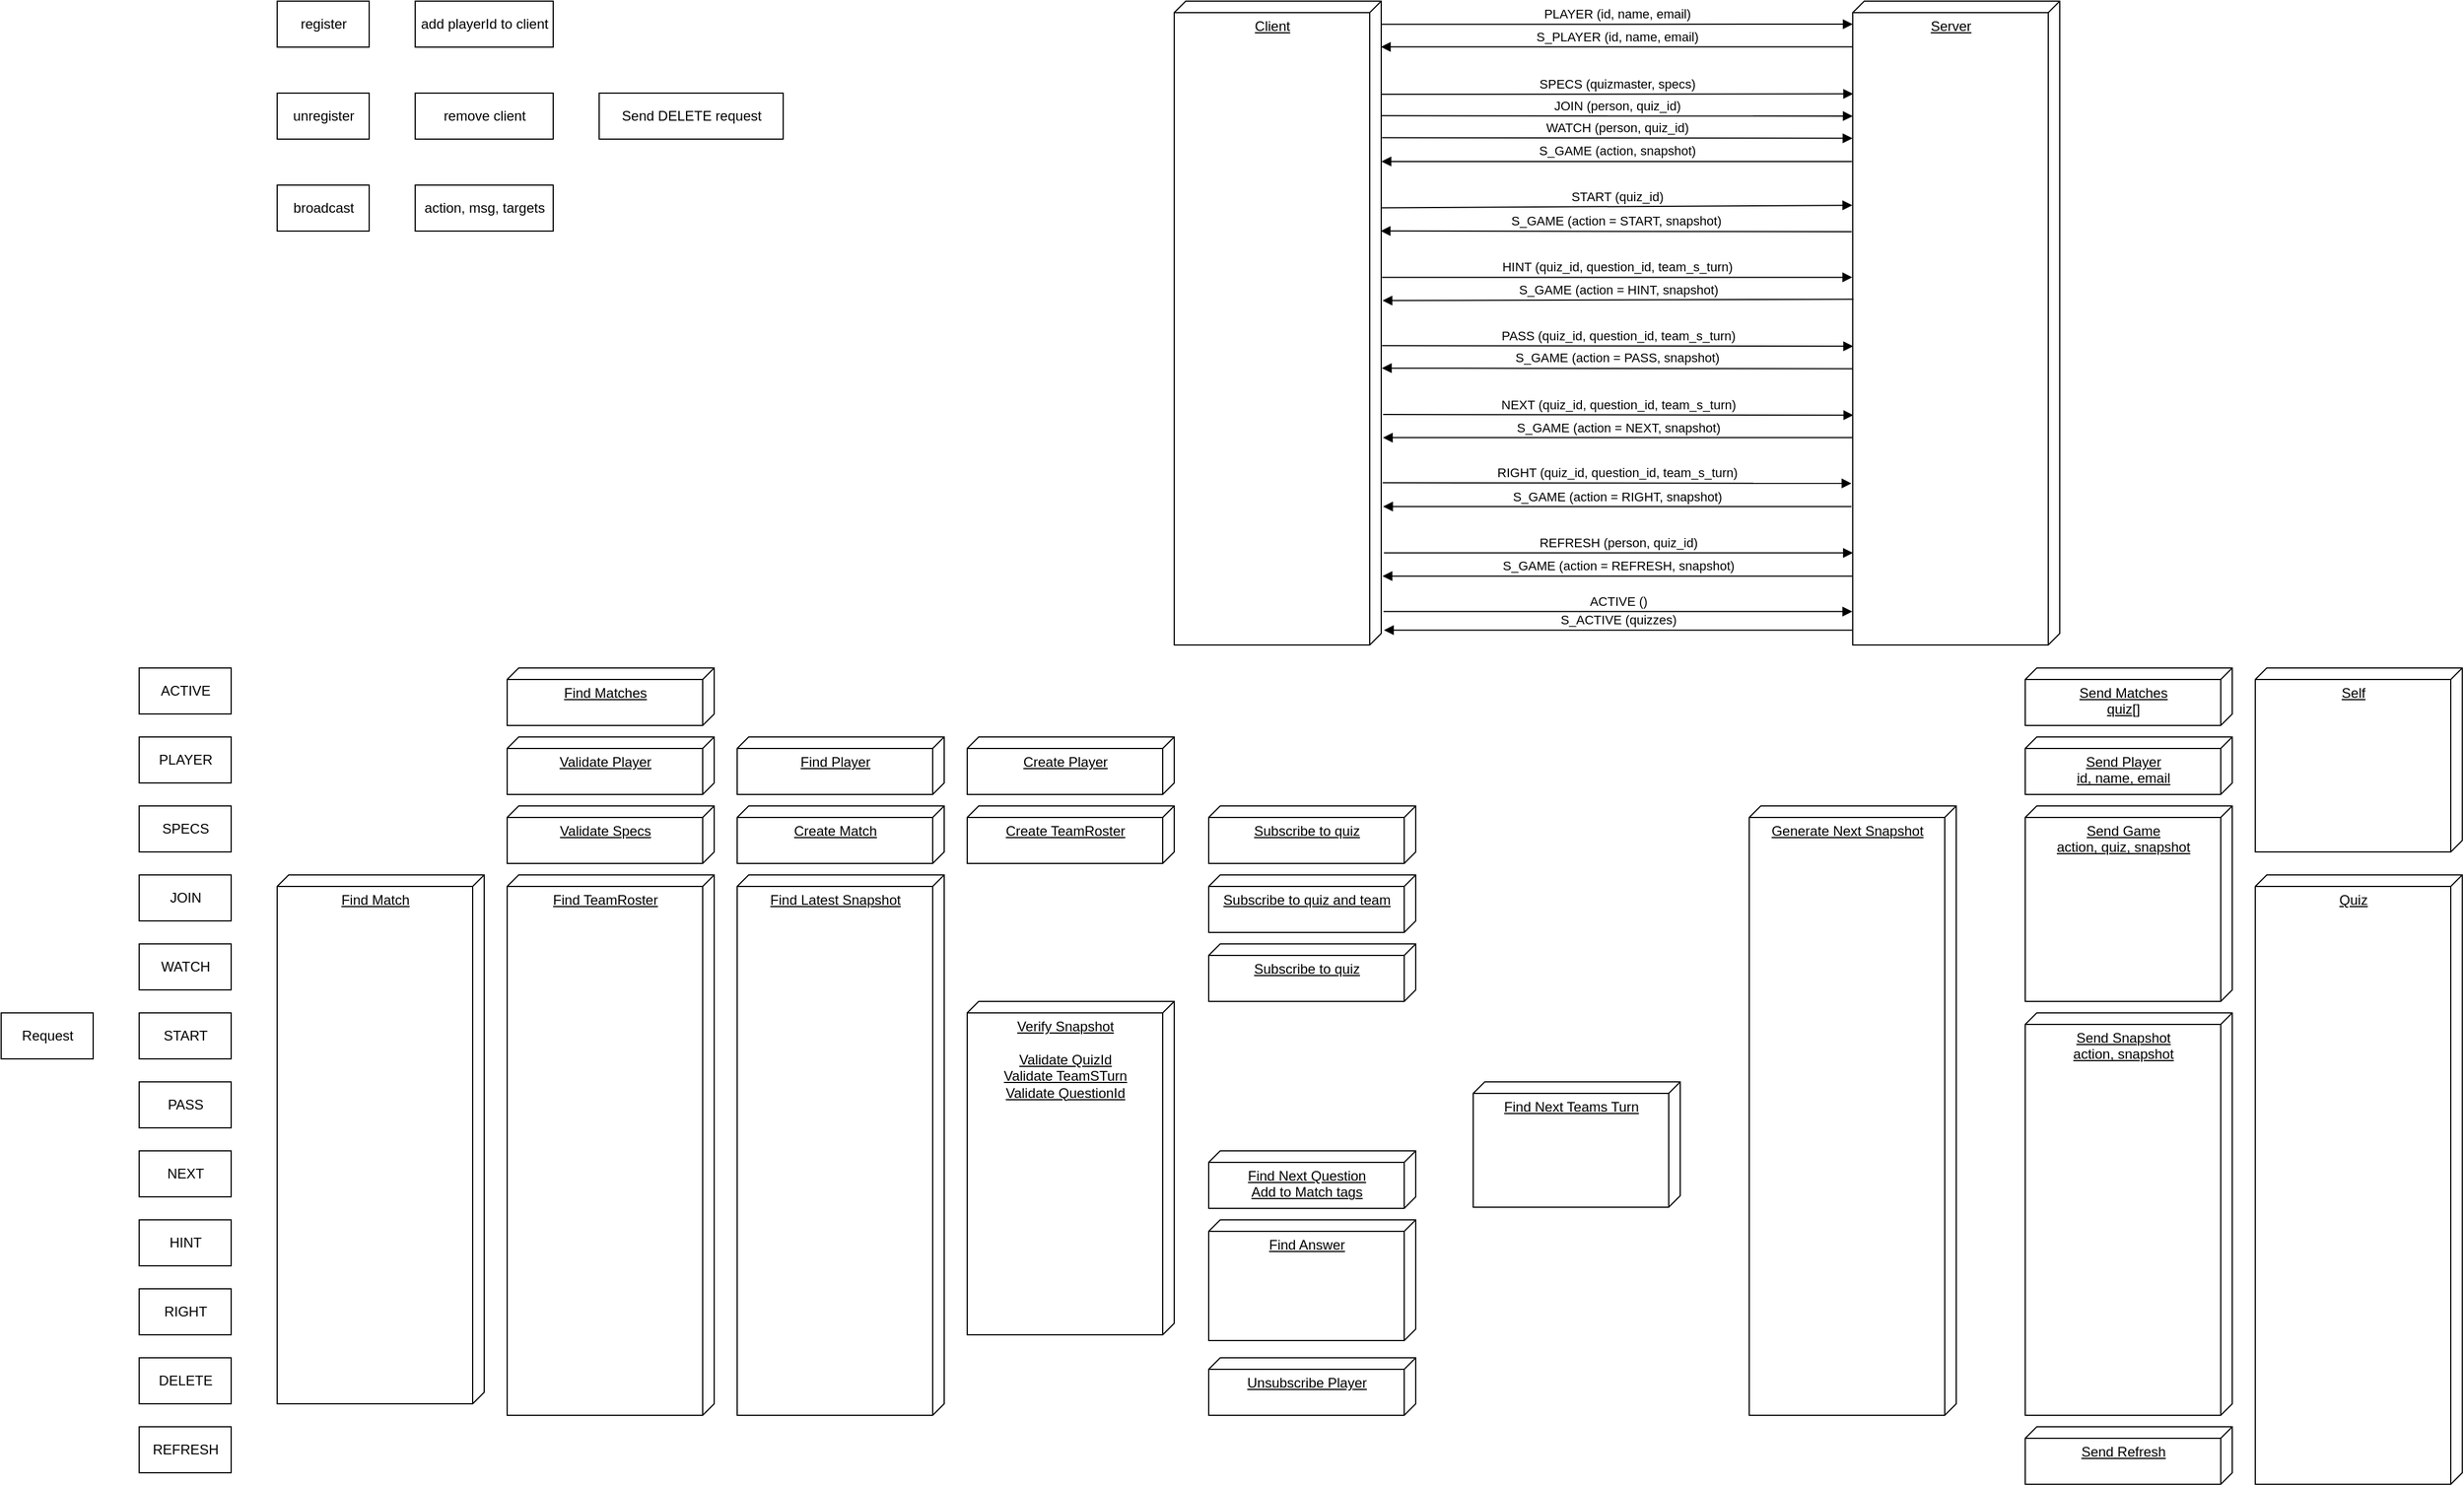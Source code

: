 <mxfile>
    <diagram id="8hOmSmk45YM_-mC-my9K" name="Page-1">
        <mxGraphModel dx="3235" dy="921" grid="1" gridSize="10" guides="1" tooltips="1" connect="1" arrows="1" fold="1" page="1" pageScale="1" pageWidth="827" pageHeight="1169" math="0" shadow="0">
            <root>
                <mxCell id="0"/>
                <mxCell id="1" parent="0"/>
                <mxCell id="7" value="PLAYER (id, name, email)" style="html=1;verticalAlign=bottom;endArrow=block;exitX=0.036;exitY=0;exitDx=0;exitDy=0;exitPerimeter=0;" parent="1" source="9" edge="1">
                    <mxGeometry width="80" relative="1" as="geometry">
                        <mxPoint x="210" y="150" as="sourcePoint"/>
                        <mxPoint x="610" y="140" as="targetPoint"/>
                    </mxGeometry>
                </mxCell>
                <mxCell id="8" value="Server" style="verticalAlign=top;align=center;spacingTop=8;spacingLeft=2;spacingRight=12;shape=cube;size=10;direction=south;fontStyle=4;html=1;" parent="1" vertex="1">
                    <mxGeometry x="610" y="120" width="180" height="560" as="geometry"/>
                </mxCell>
                <mxCell id="9" value="Client" style="verticalAlign=top;align=center;spacingTop=8;spacingLeft=2;spacingRight=12;shape=cube;size=10;direction=south;fontStyle=4;html=1;" parent="1" vertex="1">
                    <mxGeometry x="20" y="120" width="180" height="560" as="geometry"/>
                </mxCell>
                <mxCell id="10" value="S_PLAYER (id, name, email)" style="html=1;verticalAlign=bottom;endArrow=block;entryX=0.071;entryY=0.002;entryDx=0;entryDy=0;entryPerimeter=0;exitX=0.071;exitY=1.002;exitDx=0;exitDy=0;exitPerimeter=0;" parent="1" source="8" target="9" edge="1">
                    <mxGeometry width="80" relative="1" as="geometry">
                        <mxPoint x="608" y="168" as="sourcePoint"/>
                        <mxPoint x="510" y="130" as="targetPoint"/>
                    </mxGeometry>
                </mxCell>
                <mxCell id="11" value="SPECS (quizmaster, specs)" style="html=1;verticalAlign=bottom;endArrow=block;entryX=0.144;entryY=0.998;entryDx=0;entryDy=0;entryPerimeter=0;" parent="1" target="8" edge="1">
                    <mxGeometry width="80" relative="1" as="geometry">
                        <mxPoint x="200" y="201" as="sourcePoint"/>
                        <mxPoint x="620" y="160" as="targetPoint"/>
                    </mxGeometry>
                </mxCell>
                <mxCell id="12" value="S_GAME (action, snapshot)" style="html=1;verticalAlign=bottom;endArrow=block;entryX=0.249;entryY=-0.001;entryDx=0;entryDy=0;entryPerimeter=0;exitX=0.249;exitY=1.004;exitDx=0;exitDy=0;exitPerimeter=0;" parent="1" source="8" target="9" edge="1">
                    <mxGeometry width="80" relative="1" as="geometry">
                        <mxPoint x="609" y="280" as="sourcePoint"/>
                        <mxPoint x="200" y="280" as="targetPoint"/>
                    </mxGeometry>
                </mxCell>
                <mxCell id="13" value="JOIN (person, quiz_id)" style="html=1;verticalAlign=bottom;endArrow=block;exitX=0.178;exitY=0.003;exitDx=0;exitDy=0;exitPerimeter=0;" parent="1" source="9" edge="1">
                    <mxGeometry width="80" relative="1" as="geometry">
                        <mxPoint x="205" y="230" as="sourcePoint"/>
                        <mxPoint x="610" y="220" as="targetPoint"/>
                    </mxGeometry>
                </mxCell>
                <mxCell id="14" value="WATCH (person, quiz_id)" style="html=1;verticalAlign=bottom;endArrow=block;exitX=0.212;exitY=-0.004;exitDx=0;exitDy=0;exitPerimeter=0;entryX=0.213;entryY=1.001;entryDx=0;entryDy=0;entryPerimeter=0;" parent="1" source="9" target="8" edge="1">
                    <mxGeometry width="80" relative="1" as="geometry">
                        <mxPoint x="209.46" y="229.68" as="sourcePoint"/>
                        <mxPoint x="620" y="230" as="targetPoint"/>
                    </mxGeometry>
                </mxCell>
                <mxCell id="15" value="S_GAME (action = START, snapshot)" style="html=1;verticalAlign=bottom;endArrow=block;entryX=0.357;entryY=0.003;entryDx=0;entryDy=0;entryPerimeter=0;exitX=0.358;exitY=1.005;exitDx=0;exitDy=0;exitPerimeter=0;" parent="1" source="8" target="9" edge="1">
                    <mxGeometry width="80" relative="1" as="geometry">
                        <mxPoint x="619.28" y="269.44" as="sourcePoint"/>
                        <mxPoint x="210.18" y="269.44" as="targetPoint"/>
                    </mxGeometry>
                </mxCell>
                <mxCell id="16" value="START (quiz_id)" style="html=1;verticalAlign=bottom;endArrow=block;exitX=0.321;exitY=-0.003;exitDx=0;exitDy=0;exitPerimeter=0;entryX=0.317;entryY=1.002;entryDx=0;entryDy=0;entryPerimeter=0;" parent="1" source="9" target="8" edge="1">
                    <mxGeometry width="80" relative="1" as="geometry">
                        <mxPoint x="210.72" y="248.72" as="sourcePoint"/>
                        <mxPoint x="619.82" y="249.28" as="targetPoint"/>
                    </mxGeometry>
                </mxCell>
                <mxCell id="17" value="S_GAME (action = HINT, snapshot)" style="html=1;verticalAlign=bottom;endArrow=block;entryX=0.465;entryY=-0.006;entryDx=0;entryDy=0;entryPerimeter=0;exitX=0.463;exitY=0.996;exitDx=0;exitDy=0;exitPerimeter=0;" parent="1" source="8" target="9" edge="1">
                    <mxGeometry width="80" relative="1" as="geometry">
                        <mxPoint x="619.1" y="330.48" as="sourcePoint"/>
                        <mxPoint x="209.46" y="329.92" as="targetPoint"/>
                    </mxGeometry>
                </mxCell>
                <mxCell id="18" value="HINT (quiz_id, question_id, team_s_turn)" style="html=1;verticalAlign=bottom;endArrow=block;exitX=0.429;exitY=-0.004;exitDx=0;exitDy=0;exitPerimeter=0;entryX=0.429;entryY=1.002;entryDx=0;entryDy=0;entryPerimeter=0;" parent="1" source="9" target="8" edge="1">
                    <mxGeometry width="80" relative="1" as="geometry">
                        <mxPoint x="210.54" y="309.76" as="sourcePoint"/>
                        <mxPoint x="619.64" y="307.52" as="targetPoint"/>
                    </mxGeometry>
                </mxCell>
                <mxCell id="19" value="S_GAME (action = PASS, snapshot)" style="html=1;verticalAlign=bottom;endArrow=block;exitX=0.571;exitY=0.998;exitDx=0;exitDy=0;exitPerimeter=0;entryX=0.57;entryY=-0.003;entryDx=0;entryDy=0;entryPerimeter=0;" parent="1" source="8" target="9" edge="1">
                    <mxGeometry width="80" relative="1" as="geometry">
                        <mxPoint x="620.72" y="389.28" as="sourcePoint"/>
                        <mxPoint x="203" y="439" as="targetPoint"/>
                    </mxGeometry>
                </mxCell>
                <mxCell id="20" value="PASS (quiz_id, question_id, team_s_turn)" style="html=1;verticalAlign=bottom;endArrow=block;exitX=0.535;exitY=-0.004;exitDx=0;exitDy=0;exitPerimeter=0;entryX=0.536;entryY=0.998;entryDx=0;entryDy=0;entryPerimeter=0;" parent="1" source="9" target="8" edge="1">
                    <mxGeometry width="80" relative="1" as="geometry">
                        <mxPoint x="210.72" y="370.24" as="sourcePoint"/>
                        <mxPoint x="619.64" y="370.24" as="targetPoint"/>
                    </mxGeometry>
                </mxCell>
                <mxCell id="21" value="S_GAME (action = NEXT, snapshot)" style="html=1;verticalAlign=bottom;endArrow=block;entryX=0.678;entryY=-0.008;entryDx=0;entryDy=0;entryPerimeter=0;exitX=0.678;exitY=1;exitDx=0;exitDy=0;exitPerimeter=0;" parent="1" source="8" target="9" edge="1">
                    <mxGeometry width="80" relative="1" as="geometry">
                        <mxPoint x="620.36" y="449.76" as="sourcePoint"/>
                        <mxPoint x="212.7" y="449.2" as="targetPoint"/>
                    </mxGeometry>
                </mxCell>
                <mxCell id="22" value="NEXT (quiz_id, question_id, team_s_turn)" style="html=1;verticalAlign=bottom;endArrow=block;exitX=0.642;exitY=-0.009;exitDx=0;exitDy=0;exitPerimeter=0;entryX=0.643;entryY=0.997;entryDx=0;entryDy=0;entryPerimeter=0;" parent="1" source="9" target="8" edge="1">
                    <mxGeometry width="80" relative="1" as="geometry">
                        <mxPoint x="210.72" y="429.6" as="sourcePoint"/>
                        <mxPoint x="620.36" y="430.16" as="targetPoint"/>
                    </mxGeometry>
                </mxCell>
                <mxCell id="23" value="S_GAME (action = RIGHT, snapshot)" style="html=1;verticalAlign=bottom;endArrow=block;entryX=0.785;entryY=-0.009;entryDx=0;entryDy=0;entryPerimeter=0;exitX=0.785;exitY=1.006;exitDx=0;exitDy=0;exitPerimeter=0;" parent="1" source="8" target="9" edge="1">
                    <mxGeometry width="80" relative="1" as="geometry">
                        <mxPoint x="620" y="509.68" as="sourcePoint"/>
                        <mxPoint x="211.44" y="509.68" as="targetPoint"/>
                    </mxGeometry>
                </mxCell>
                <mxCell id="24" value="RIGHT (quiz_id, question_id, team_s_turn)" style="html=1;verticalAlign=bottom;endArrow=block;exitX=0.748;exitY=-0.007;exitDx=0;exitDy=0;exitPerimeter=0;entryX=0.749;entryY=1.006;entryDx=0;entryDy=0;entryPerimeter=0;" parent="1" source="9" target="8" edge="1">
                    <mxGeometry width="80" relative="1" as="geometry">
                        <mxPoint x="211.62" y="489.52" as="sourcePoint"/>
                        <mxPoint x="620.54" y="490.08" as="targetPoint"/>
                    </mxGeometry>
                </mxCell>
                <mxCell id="25" value="S_GAME (action = REFRESH, snapshot)" style="html=1;verticalAlign=bottom;endArrow=block;entryX=0.893;entryY=-0.006;entryDx=0;entryDy=0;entryPerimeter=0;exitX=0.893;exitY=1;exitDx=0;exitDy=0;exitPerimeter=0;" parent="1" source="8" target="9" edge="1">
                    <mxGeometry width="80" relative="1" as="geometry">
                        <mxPoint x="618.92" y="569.6" as="sourcePoint"/>
                        <mxPoint x="211.62" y="569.6" as="targetPoint"/>
                    </mxGeometry>
                </mxCell>
                <mxCell id="26" value="REFRESH (person, quiz_id)" style="html=1;verticalAlign=bottom;endArrow=block;exitX=0.857;exitY=-0.013;exitDx=0;exitDy=0;exitPerimeter=0;entryX=0.857;entryY=0.999;entryDx=0;entryDy=0;entryPerimeter=0;" parent="1" source="9" target="8" edge="1">
                    <mxGeometry width="80" relative="1" as="geometry">
                        <mxPoint x="211.26" y="548.88" as="sourcePoint"/>
                        <mxPoint x="618.92" y="549.44" as="targetPoint"/>
                    </mxGeometry>
                </mxCell>
                <mxCell id="27" value="Send Player&lt;br&gt;id, name, email" style="verticalAlign=top;align=center;spacingTop=8;spacingLeft=2;spacingRight=12;shape=cube;size=10;direction=south;fontStyle=4;html=1;" parent="1" vertex="1">
                    <mxGeometry x="760" y="760" width="180" height="50" as="geometry"/>
                </mxCell>
                <mxCell id="28" value="Send Snapshot&lt;br&gt;action, snapshot" style="verticalAlign=top;align=center;spacingTop=8;spacingLeft=2;spacingRight=12;shape=cube;size=10;direction=south;fontStyle=4;html=1;" parent="1" vertex="1">
                    <mxGeometry x="760" y="1000" width="180" height="350" as="geometry"/>
                </mxCell>
                <mxCell id="29" value="Validate Player" style="verticalAlign=top;align=center;spacingTop=8;spacingLeft=2;spacingRight=12;shape=cube;size=10;direction=south;fontStyle=4;html=1;" parent="1" vertex="1">
                    <mxGeometry x="-560" y="760" width="180" height="50" as="geometry"/>
                </mxCell>
                <mxCell id="30" value="Validate Specs" style="verticalAlign=top;align=center;spacingTop=8;spacingLeft=2;spacingRight=12;shape=cube;size=10;direction=south;fontStyle=4;html=1;" parent="1" vertex="1">
                    <mxGeometry x="-560" y="820" width="180" height="50" as="geometry"/>
                </mxCell>
                <mxCell id="35" value="Request" style="html=1;" parent="1" vertex="1">
                    <mxGeometry x="-1000" y="1000" width="80" height="40" as="geometry"/>
                </mxCell>
                <mxCell id="36" value="PLAYER" style="html=1;" parent="1" vertex="1">
                    <mxGeometry x="-880" y="760" width="80" height="40" as="geometry"/>
                </mxCell>
                <mxCell id="37" value="SPECS" style="html=1;" parent="1" vertex="1">
                    <mxGeometry x="-880" y="820" width="80" height="40" as="geometry"/>
                </mxCell>
                <mxCell id="38" value="JOIN" style="html=1;" parent="1" vertex="1">
                    <mxGeometry x="-880" y="880" width="80" height="40" as="geometry"/>
                </mxCell>
                <mxCell id="40" value="WATCH" style="html=1;" parent="1" vertex="1">
                    <mxGeometry x="-880" y="940" width="80" height="40" as="geometry"/>
                </mxCell>
                <mxCell id="41" value="START" style="html=1;" parent="1" vertex="1">
                    <mxGeometry x="-880" y="1000" width="80" height="40" as="geometry"/>
                </mxCell>
                <mxCell id="42" value="PASS" style="html=1;" parent="1" vertex="1">
                    <mxGeometry x="-880" y="1060" width="80" height="40" as="geometry"/>
                </mxCell>
                <mxCell id="45" value="NEXT" style="html=1;" parent="1" vertex="1">
                    <mxGeometry x="-880" y="1120" width="80" height="40" as="geometry"/>
                </mxCell>
                <mxCell id="46" value="HINT" style="html=1;" parent="1" vertex="1">
                    <mxGeometry x="-880" y="1180" width="80" height="40" as="geometry"/>
                </mxCell>
                <mxCell id="47" value="RIGHT" style="html=1;" parent="1" vertex="1">
                    <mxGeometry x="-880" y="1240" width="80" height="40" as="geometry"/>
                </mxCell>
                <mxCell id="48" value="REFRESH" style="html=1;" parent="1" vertex="1">
                    <mxGeometry x="-880" y="1360" width="80" height="40" as="geometry"/>
                </mxCell>
                <mxCell id="52" value="Find Player" style="verticalAlign=top;align=center;spacingTop=8;spacingLeft=2;spacingRight=12;shape=cube;size=10;direction=south;fontStyle=4;html=1;" parent="1" vertex="1">
                    <mxGeometry x="-360" y="760" width="180" height="50" as="geometry"/>
                </mxCell>
                <mxCell id="53" value="Create Player" style="verticalAlign=top;align=center;spacingTop=8;spacingLeft=2;spacingRight=12;shape=cube;size=10;direction=south;fontStyle=4;html=1;" parent="1" vertex="1">
                    <mxGeometry x="-160" y="760" width="180" height="50" as="geometry"/>
                </mxCell>
                <mxCell id="54" value="Find TeamRoster" style="verticalAlign=top;align=center;spacingTop=8;spacingLeft=2;spacingRight=12;shape=cube;size=10;direction=south;fontStyle=4;html=1;" parent="1" vertex="1">
                    <mxGeometry x="-560" y="880" width="180" height="470" as="geometry"/>
                </mxCell>
                <mxCell id="57" value="Find Match" style="verticalAlign=top;align=center;spacingTop=8;spacingLeft=2;spacingRight=12;shape=cube;size=10;direction=south;fontStyle=4;html=1;" parent="1" vertex="1">
                    <mxGeometry x="-760" y="880" width="180" height="460" as="geometry"/>
                </mxCell>
                <mxCell id="58" value="Find Latest Snapshot" style="verticalAlign=top;align=center;spacingTop=8;spacingLeft=2;spacingRight=12;shape=cube;size=10;direction=south;fontStyle=4;html=1;" parent="1" vertex="1">
                    <mxGeometry x="-360" y="880" width="180" height="470" as="geometry"/>
                </mxCell>
                <mxCell id="61" value="Create Match" style="verticalAlign=top;align=center;spacingTop=8;spacingLeft=2;spacingRight=12;shape=cube;size=10;direction=south;fontStyle=4;html=1;" parent="1" vertex="1">
                    <mxGeometry x="-360" y="820" width="180" height="50" as="geometry"/>
                </mxCell>
                <mxCell id="62" value="Verify Snapshot&lt;br&gt;&lt;br&gt;Validate QuizId&lt;br&gt;Validate TeamSTurn&lt;br&gt;Validate QuestionId" style="verticalAlign=top;align=center;spacingTop=8;spacingLeft=2;spacingRight=12;shape=cube;size=10;direction=south;fontStyle=4;html=1;" parent="1" vertex="1">
                    <mxGeometry x="-160" y="990" width="180" height="290" as="geometry"/>
                </mxCell>
                <mxCell id="63" value="Find Next Question &lt;br&gt;Add to Match tags" style="verticalAlign=top;align=center;spacingTop=8;spacingLeft=2;spacingRight=12;shape=cube;size=10;direction=south;fontStyle=4;html=1;" parent="1" vertex="1">
                    <mxGeometry x="50" y="1120" width="180" height="50" as="geometry"/>
                </mxCell>
                <mxCell id="64" value="Generate Next Snapshot" style="verticalAlign=top;align=center;spacingTop=8;spacingLeft=2;spacingRight=12;shape=cube;size=10;direction=south;fontStyle=4;html=1;" parent="1" vertex="1">
                    <mxGeometry x="520" y="820" width="180" height="530" as="geometry"/>
                </mxCell>
                <mxCell id="66" value="Find Answer" style="verticalAlign=top;align=center;spacingTop=8;spacingLeft=2;spacingRight=12;shape=cube;size=10;direction=south;fontStyle=4;html=1;" parent="1" vertex="1">
                    <mxGeometry x="50" y="1180" width="180" height="105" as="geometry"/>
                </mxCell>
                <mxCell id="67" value="ACTIVE" style="html=1;" parent="1" vertex="1">
                    <mxGeometry x="-880" y="700" width="80" height="40" as="geometry"/>
                </mxCell>
                <mxCell id="68" value="Find Matches" style="verticalAlign=top;align=center;spacingTop=8;spacingLeft=2;spacingRight=12;shape=cube;size=10;direction=south;fontStyle=4;html=1;" parent="1" vertex="1">
                    <mxGeometry x="-560" y="700" width="180" height="50" as="geometry"/>
                </mxCell>
                <mxCell id="69" value="Send Matches&lt;br&gt;quiz[]" style="verticalAlign=top;align=center;spacingTop=8;spacingLeft=2;spacingRight=12;shape=cube;size=10;direction=south;fontStyle=4;html=1;" parent="1" vertex="1">
                    <mxGeometry x="760" y="700" width="180" height="50" as="geometry"/>
                </mxCell>
                <mxCell id="70" value="S_ACTIVE (quizzes)" style="html=1;verticalAlign=bottom;endArrow=block;entryX=0.977;entryY=-0.013;entryDx=0;entryDy=0;entryPerimeter=0;exitX=0.977;exitY=0.998;exitDx=0;exitDy=0;exitPerimeter=0;" parent="1" source="8" target="9" edge="1">
                    <mxGeometry width="80" relative="1" as="geometry">
                        <mxPoint x="620" y="630.08" as="sourcePoint"/>
                        <mxPoint x="211.08" y="630.08" as="targetPoint"/>
                    </mxGeometry>
                </mxCell>
                <mxCell id="71" value="ACTIVE ()" style="html=1;verticalAlign=bottom;endArrow=block;exitX=0.948;exitY=-0.011;exitDx=0;exitDy=0;exitPerimeter=0;entryX=0.948;entryY=1.002;entryDx=0;entryDy=0;entryPerimeter=0;" parent="1" source="9" target="8" edge="1">
                    <mxGeometry width="80" relative="1" as="geometry">
                        <mxPoint x="212.34" y="609.92" as="sourcePoint"/>
                        <mxPoint x="620.18" y="609.92" as="targetPoint"/>
                    </mxGeometry>
                </mxCell>
                <mxCell id="72" value="Create TeamRoster" style="verticalAlign=top;align=center;spacingTop=8;spacingLeft=2;spacingRight=12;shape=cube;size=10;direction=south;fontStyle=4;html=1;" parent="1" vertex="1">
                    <mxGeometry x="-160" y="820" width="180" height="50" as="geometry"/>
                </mxCell>
                <mxCell id="76" value="Subscribe to quiz and team" style="verticalAlign=top;align=center;spacingTop=8;spacingLeft=2;spacingRight=12;shape=cube;size=10;direction=south;fontStyle=4;html=1;" parent="1" vertex="1">
                    <mxGeometry x="50" y="880" width="180" height="50" as="geometry"/>
                </mxCell>
                <mxCell id="77" value="Subscribe to quiz" style="verticalAlign=top;align=center;spacingTop=8;spacingLeft=2;spacingRight=12;shape=cube;size=10;direction=south;fontStyle=4;html=1;" parent="1" vertex="1">
                    <mxGeometry x="50" y="940" width="180" height="50" as="geometry"/>
                </mxCell>
                <mxCell id="78" value="Subscribe to quiz" style="verticalAlign=top;align=center;spacingTop=8;spacingLeft=2;spacingRight=12;shape=cube;size=10;direction=south;fontStyle=4;html=1;" parent="1" vertex="1">
                    <mxGeometry x="50" y="820" width="180" height="50" as="geometry"/>
                </mxCell>
                <mxCell id="80" value="Find Next Teams Turn" style="verticalAlign=top;align=center;spacingTop=8;spacingLeft=2;spacingRight=12;shape=cube;size=10;direction=south;fontStyle=4;html=1;" parent="1" vertex="1">
                    <mxGeometry x="280" y="1060" width="180" height="109" as="geometry"/>
                </mxCell>
                <mxCell id="81" value="register" style="html=1;" parent="1" vertex="1">
                    <mxGeometry x="-760" y="120" width="80" height="40" as="geometry"/>
                </mxCell>
                <mxCell id="82" value="unregister" style="html=1;" parent="1" vertex="1">
                    <mxGeometry x="-760" y="200" width="80" height="40" as="geometry"/>
                </mxCell>
                <mxCell id="83" value="broadcast" style="html=1;" parent="1" vertex="1">
                    <mxGeometry x="-760" y="280" width="80" height="40" as="geometry"/>
                </mxCell>
                <mxCell id="84" value="add playerId to client" style="html=1;" parent="1" vertex="1">
                    <mxGeometry x="-640" y="120" width="120" height="40" as="geometry"/>
                </mxCell>
                <mxCell id="85" value="remove client" style="html=1;" parent="1" vertex="1">
                    <mxGeometry x="-640" y="200" width="120" height="40" as="geometry"/>
                </mxCell>
                <mxCell id="87" value="action, msg, targets" style="html=1;" parent="1" vertex="1">
                    <mxGeometry x="-640" y="280" width="120" height="40" as="geometry"/>
                </mxCell>
                <mxCell id="89" value="DELETE" style="html=1;" parent="1" vertex="1">
                    <mxGeometry x="-880" y="1300" width="80" height="40" as="geometry"/>
                </mxCell>
                <mxCell id="90" value="Unsubscribe Player" style="verticalAlign=top;align=center;spacingTop=8;spacingLeft=2;spacingRight=12;shape=cube;size=10;direction=south;fontStyle=4;html=1;" parent="1" vertex="1">
                    <mxGeometry x="50" y="1300" width="180" height="50" as="geometry"/>
                </mxCell>
                <mxCell id="92" value="Send Refresh" style="verticalAlign=top;align=center;spacingTop=8;spacingLeft=2;spacingRight=12;shape=cube;size=10;direction=south;fontStyle=4;html=1;" parent="1" vertex="1">
                    <mxGeometry x="760" y="1360" width="180" height="50" as="geometry"/>
                </mxCell>
                <mxCell id="93" value="Send DELETE request" style="html=1;" parent="1" vertex="1">
                    <mxGeometry x="-480" y="200" width="160" height="40" as="geometry"/>
                </mxCell>
                <mxCell id="94" value="Self" style="verticalAlign=top;align=center;spacingTop=8;spacingLeft=2;spacingRight=12;shape=cube;size=10;direction=south;fontStyle=4;html=1;" parent="1" vertex="1">
                    <mxGeometry x="960" y="700" width="180" height="160" as="geometry"/>
                </mxCell>
                <mxCell id="97" value="Quiz" style="verticalAlign=top;align=center;spacingTop=8;spacingLeft=2;spacingRight=12;shape=cube;size=10;direction=south;fontStyle=4;html=1;" parent="1" vertex="1">
                    <mxGeometry x="960" y="880" width="180" height="530" as="geometry"/>
                </mxCell>
                <mxCell id="98" value="Send Game&lt;br&gt;action, quiz, snapshot" style="verticalAlign=top;align=center;spacingTop=8;spacingLeft=2;spacingRight=12;shape=cube;size=10;direction=south;fontStyle=4;html=1;" vertex="1" parent="1">
                    <mxGeometry x="760" y="820" width="180" height="170" as="geometry"/>
                </mxCell>
            </root>
        </mxGraphModel>
    </diagram>
</mxfile>